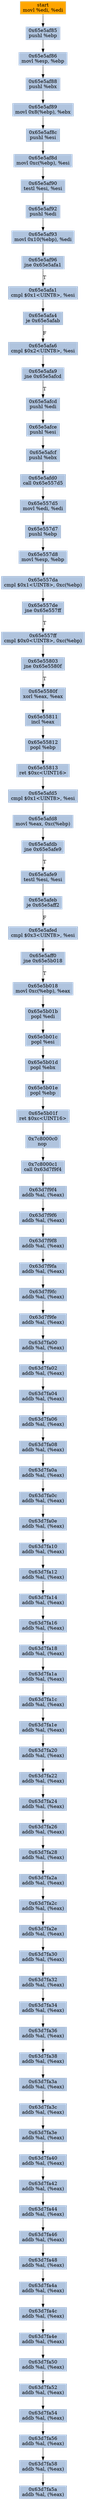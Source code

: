 digraph G {
node[shape=rectangle,style=filled,fillcolor=lightsteelblue,color=lightsteelblue]
bgcolor="transparent"
a0x65e5af83movl_edi_edi[label="start\nmovl %edi, %edi",color="lightgrey",fillcolor="orange"];
a0x65e5af85pushl_ebp[label="0x65e5af85\npushl %ebp"];
a0x65e5af86movl_esp_ebp[label="0x65e5af86\nmovl %esp, %ebp"];
a0x65e5af88pushl_ebx[label="0x65e5af88\npushl %ebx"];
a0x65e5af89movl_0x8ebp__ebx[label="0x65e5af89\nmovl 0x8(%ebp), %ebx"];
a0x65e5af8cpushl_esi[label="0x65e5af8c\npushl %esi"];
a0x65e5af8dmovl_0xcebp__esi[label="0x65e5af8d\nmovl 0xc(%ebp), %esi"];
a0x65e5af90testl_esi_esi[label="0x65e5af90\ntestl %esi, %esi"];
a0x65e5af92pushl_edi[label="0x65e5af92\npushl %edi"];
a0x65e5af93movl_0x10ebp__edi[label="0x65e5af93\nmovl 0x10(%ebp), %edi"];
a0x65e5af96jne_0x65e5afa1[label="0x65e5af96\njne 0x65e5afa1"];
a0x65e5afa1cmpl_0x1UINT8_esi[label="0x65e5afa1\ncmpl $0x1<UINT8>, %esi"];
a0x65e5afa4je_0x65e5afab[label="0x65e5afa4\nje 0x65e5afab"];
a0x65e5afa6cmpl_0x2UINT8_esi[label="0x65e5afa6\ncmpl $0x2<UINT8>, %esi"];
a0x65e5afa9jne_0x65e5afcd[label="0x65e5afa9\njne 0x65e5afcd"];
a0x65e5afcdpushl_edi[label="0x65e5afcd\npushl %edi"];
a0x65e5afcepushl_esi[label="0x65e5afce\npushl %esi"];
a0x65e5afcfpushl_ebx[label="0x65e5afcf\npushl %ebx"];
a0x65e5afd0call_0x65e557d5[label="0x65e5afd0\ncall 0x65e557d5"];
a0x65e557d5movl_edi_edi[label="0x65e557d5\nmovl %edi, %edi"];
a0x65e557d7pushl_ebp[label="0x65e557d7\npushl %ebp"];
a0x65e557d8movl_esp_ebp[label="0x65e557d8\nmovl %esp, %ebp"];
a0x65e557dacmpl_0x1UINT8_0xcebp_[label="0x65e557da\ncmpl $0x1<UINT8>, 0xc(%ebp)"];
a0x65e557dejne_0x65e557ff[label="0x65e557de\njne 0x65e557ff"];
a0x65e557ffcmpl_0x0UINT8_0xcebp_[label="0x65e557ff\ncmpl $0x0<UINT8>, 0xc(%ebp)"];
a0x65e55803jne_0x65e5580f[label="0x65e55803\njne 0x65e5580f"];
a0x65e5580fxorl_eax_eax[label="0x65e5580f\nxorl %eax, %eax"];
a0x65e55811incl_eax[label="0x65e55811\nincl %eax"];
a0x65e55812popl_ebp[label="0x65e55812\npopl %ebp"];
a0x65e55813ret_0xcUINT16[label="0x65e55813\nret $0xc<UINT16>"];
a0x65e5afd5cmpl_0x1UINT8_esi[label="0x65e5afd5\ncmpl $0x1<UINT8>, %esi"];
a0x65e5afd8movl_eax_0xcebp_[label="0x65e5afd8\nmovl %eax, 0xc(%ebp)"];
a0x65e5afdbjne_0x65e5afe9[label="0x65e5afdb\njne 0x65e5afe9"];
a0x65e5afe9testl_esi_esi[label="0x65e5afe9\ntestl %esi, %esi"];
a0x65e5afebje_0x65e5aff2[label="0x65e5afeb\nje 0x65e5aff2"];
a0x65e5afedcmpl_0x3UINT8_esi[label="0x65e5afed\ncmpl $0x3<UINT8>, %esi"];
a0x65e5aff0jne_0x65e5b018[label="0x65e5aff0\njne 0x65e5b018"];
a0x65e5b018movl_0xcebp__eax[label="0x65e5b018\nmovl 0xc(%ebp), %eax"];
a0x65e5b01bpopl_edi[label="0x65e5b01b\npopl %edi"];
a0x65e5b01cpopl_esi[label="0x65e5b01c\npopl %esi"];
a0x65e5b01dpopl_ebx[label="0x65e5b01d\npopl %ebx"];
a0x65e5b01epopl_ebp[label="0x65e5b01e\npopl %ebp"];
a0x65e5b01fret_0xcUINT16[label="0x65e5b01f\nret $0xc<UINT16>"];
a0x7c8000c0nop_[label="0x7c8000c0\nnop "];
a0x7c8000c1call_0x63d7f9f4[label="0x7c8000c1\ncall 0x63d7f9f4"];
a0x63d7f9f4addb_al_eax_[label="0x63d7f9f4\naddb %al, (%eax)"];
a0x63d7f9f6addb_al_eax_[label="0x63d7f9f6\naddb %al, (%eax)"];
a0x63d7f9f8addb_al_eax_[label="0x63d7f9f8\naddb %al, (%eax)"];
a0x63d7f9faaddb_al_eax_[label="0x63d7f9fa\naddb %al, (%eax)"];
a0x63d7f9fcaddb_al_eax_[label="0x63d7f9fc\naddb %al, (%eax)"];
a0x63d7f9feaddb_al_eax_[label="0x63d7f9fe\naddb %al, (%eax)"];
a0x63d7fa00addb_al_eax_[label="0x63d7fa00\naddb %al, (%eax)"];
a0x63d7fa02addb_al_eax_[label="0x63d7fa02\naddb %al, (%eax)"];
a0x63d7fa04addb_al_eax_[label="0x63d7fa04\naddb %al, (%eax)"];
a0x63d7fa06addb_al_eax_[label="0x63d7fa06\naddb %al, (%eax)"];
a0x63d7fa08addb_al_eax_[label="0x63d7fa08\naddb %al, (%eax)"];
a0x63d7fa0aaddb_al_eax_[label="0x63d7fa0a\naddb %al, (%eax)"];
a0x63d7fa0caddb_al_eax_[label="0x63d7fa0c\naddb %al, (%eax)"];
a0x63d7fa0eaddb_al_eax_[label="0x63d7fa0e\naddb %al, (%eax)"];
a0x63d7fa10addb_al_eax_[label="0x63d7fa10\naddb %al, (%eax)"];
a0x63d7fa12addb_al_eax_[label="0x63d7fa12\naddb %al, (%eax)"];
a0x63d7fa14addb_al_eax_[label="0x63d7fa14\naddb %al, (%eax)"];
a0x63d7fa16addb_al_eax_[label="0x63d7fa16\naddb %al, (%eax)"];
a0x63d7fa18addb_al_eax_[label="0x63d7fa18\naddb %al, (%eax)"];
a0x63d7fa1aaddb_al_eax_[label="0x63d7fa1a\naddb %al, (%eax)"];
a0x63d7fa1caddb_al_eax_[label="0x63d7fa1c\naddb %al, (%eax)"];
a0x63d7fa1eaddb_al_eax_[label="0x63d7fa1e\naddb %al, (%eax)"];
a0x63d7fa20addb_al_eax_[label="0x63d7fa20\naddb %al, (%eax)"];
a0x63d7fa22addb_al_eax_[label="0x63d7fa22\naddb %al, (%eax)"];
a0x63d7fa24addb_al_eax_[label="0x63d7fa24\naddb %al, (%eax)"];
a0x63d7fa26addb_al_eax_[label="0x63d7fa26\naddb %al, (%eax)"];
a0x63d7fa28addb_al_eax_[label="0x63d7fa28\naddb %al, (%eax)"];
a0x63d7fa2aaddb_al_eax_[label="0x63d7fa2a\naddb %al, (%eax)"];
a0x63d7fa2caddb_al_eax_[label="0x63d7fa2c\naddb %al, (%eax)"];
a0x63d7fa2eaddb_al_eax_[label="0x63d7fa2e\naddb %al, (%eax)"];
a0x63d7fa30addb_al_eax_[label="0x63d7fa30\naddb %al, (%eax)"];
a0x63d7fa32addb_al_eax_[label="0x63d7fa32\naddb %al, (%eax)"];
a0x63d7fa34addb_al_eax_[label="0x63d7fa34\naddb %al, (%eax)"];
a0x63d7fa36addb_al_eax_[label="0x63d7fa36\naddb %al, (%eax)"];
a0x63d7fa38addb_al_eax_[label="0x63d7fa38\naddb %al, (%eax)"];
a0x63d7fa3aaddb_al_eax_[label="0x63d7fa3a\naddb %al, (%eax)"];
a0x63d7fa3caddb_al_eax_[label="0x63d7fa3c\naddb %al, (%eax)"];
a0x63d7fa3eaddb_al_eax_[label="0x63d7fa3e\naddb %al, (%eax)"];
a0x63d7fa40addb_al_eax_[label="0x63d7fa40\naddb %al, (%eax)"];
a0x63d7fa42addb_al_eax_[label="0x63d7fa42\naddb %al, (%eax)"];
a0x63d7fa44addb_al_eax_[label="0x63d7fa44\naddb %al, (%eax)"];
a0x63d7fa46addb_al_eax_[label="0x63d7fa46\naddb %al, (%eax)"];
a0x63d7fa48addb_al_eax_[label="0x63d7fa48\naddb %al, (%eax)"];
a0x63d7fa4aaddb_al_eax_[label="0x63d7fa4a\naddb %al, (%eax)"];
a0x63d7fa4caddb_al_eax_[label="0x63d7fa4c\naddb %al, (%eax)"];
a0x63d7fa4eaddb_al_eax_[label="0x63d7fa4e\naddb %al, (%eax)"];
a0x63d7fa50addb_al_eax_[label="0x63d7fa50\naddb %al, (%eax)"];
a0x63d7fa52addb_al_eax_[label="0x63d7fa52\naddb %al, (%eax)"];
a0x63d7fa54addb_al_eax_[label="0x63d7fa54\naddb %al, (%eax)"];
a0x63d7fa56addb_al_eax_[label="0x63d7fa56\naddb %al, (%eax)"];
a0x63d7fa58addb_al_eax_[label="0x63d7fa58\naddb %al, (%eax)"];
a0x63d7fa5aaddb_al_eax_[label="0x63d7fa5a\naddb %al, (%eax)"];
a0x65e5af83movl_edi_edi -> a0x65e5af85pushl_ebp [color="#000000"];
a0x65e5af85pushl_ebp -> a0x65e5af86movl_esp_ebp [color="#000000"];
a0x65e5af86movl_esp_ebp -> a0x65e5af88pushl_ebx [color="#000000"];
a0x65e5af88pushl_ebx -> a0x65e5af89movl_0x8ebp__ebx [color="#000000"];
a0x65e5af89movl_0x8ebp__ebx -> a0x65e5af8cpushl_esi [color="#000000"];
a0x65e5af8cpushl_esi -> a0x65e5af8dmovl_0xcebp__esi [color="#000000"];
a0x65e5af8dmovl_0xcebp__esi -> a0x65e5af90testl_esi_esi [color="#000000"];
a0x65e5af90testl_esi_esi -> a0x65e5af92pushl_edi [color="#000000"];
a0x65e5af92pushl_edi -> a0x65e5af93movl_0x10ebp__edi [color="#000000"];
a0x65e5af93movl_0x10ebp__edi -> a0x65e5af96jne_0x65e5afa1 [color="#000000"];
a0x65e5af96jne_0x65e5afa1 -> a0x65e5afa1cmpl_0x1UINT8_esi [color="#000000",label="T"];
a0x65e5afa1cmpl_0x1UINT8_esi -> a0x65e5afa4je_0x65e5afab [color="#000000"];
a0x65e5afa4je_0x65e5afab -> a0x65e5afa6cmpl_0x2UINT8_esi [color="#000000",label="F"];
a0x65e5afa6cmpl_0x2UINT8_esi -> a0x65e5afa9jne_0x65e5afcd [color="#000000"];
a0x65e5afa9jne_0x65e5afcd -> a0x65e5afcdpushl_edi [color="#000000",label="T"];
a0x65e5afcdpushl_edi -> a0x65e5afcepushl_esi [color="#000000"];
a0x65e5afcepushl_esi -> a0x65e5afcfpushl_ebx [color="#000000"];
a0x65e5afcfpushl_ebx -> a0x65e5afd0call_0x65e557d5 [color="#000000"];
a0x65e5afd0call_0x65e557d5 -> a0x65e557d5movl_edi_edi [color="#000000"];
a0x65e557d5movl_edi_edi -> a0x65e557d7pushl_ebp [color="#000000"];
a0x65e557d7pushl_ebp -> a0x65e557d8movl_esp_ebp [color="#000000"];
a0x65e557d8movl_esp_ebp -> a0x65e557dacmpl_0x1UINT8_0xcebp_ [color="#000000"];
a0x65e557dacmpl_0x1UINT8_0xcebp_ -> a0x65e557dejne_0x65e557ff [color="#000000"];
a0x65e557dejne_0x65e557ff -> a0x65e557ffcmpl_0x0UINT8_0xcebp_ [color="#000000",label="T"];
a0x65e557ffcmpl_0x0UINT8_0xcebp_ -> a0x65e55803jne_0x65e5580f [color="#000000"];
a0x65e55803jne_0x65e5580f -> a0x65e5580fxorl_eax_eax [color="#000000",label="T"];
a0x65e5580fxorl_eax_eax -> a0x65e55811incl_eax [color="#000000"];
a0x65e55811incl_eax -> a0x65e55812popl_ebp [color="#000000"];
a0x65e55812popl_ebp -> a0x65e55813ret_0xcUINT16 [color="#000000"];
a0x65e55813ret_0xcUINT16 -> a0x65e5afd5cmpl_0x1UINT8_esi [color="#000000"];
a0x65e5afd5cmpl_0x1UINT8_esi -> a0x65e5afd8movl_eax_0xcebp_ [color="#000000"];
a0x65e5afd8movl_eax_0xcebp_ -> a0x65e5afdbjne_0x65e5afe9 [color="#000000"];
a0x65e5afdbjne_0x65e5afe9 -> a0x65e5afe9testl_esi_esi [color="#000000",label="T"];
a0x65e5afe9testl_esi_esi -> a0x65e5afebje_0x65e5aff2 [color="#000000"];
a0x65e5afebje_0x65e5aff2 -> a0x65e5afedcmpl_0x3UINT8_esi [color="#000000",label="F"];
a0x65e5afedcmpl_0x3UINT8_esi -> a0x65e5aff0jne_0x65e5b018 [color="#000000"];
a0x65e5aff0jne_0x65e5b018 -> a0x65e5b018movl_0xcebp__eax [color="#000000",label="T"];
a0x65e5b018movl_0xcebp__eax -> a0x65e5b01bpopl_edi [color="#000000"];
a0x65e5b01bpopl_edi -> a0x65e5b01cpopl_esi [color="#000000"];
a0x65e5b01cpopl_esi -> a0x65e5b01dpopl_ebx [color="#000000"];
a0x65e5b01dpopl_ebx -> a0x65e5b01epopl_ebp [color="#000000"];
a0x65e5b01epopl_ebp -> a0x65e5b01fret_0xcUINT16 [color="#000000"];
a0x65e5b01fret_0xcUINT16 -> a0x7c8000c0nop_ [color="#000000"];
a0x7c8000c0nop_ -> a0x7c8000c1call_0x63d7f9f4 [color="#000000"];
a0x7c8000c1call_0x63d7f9f4 -> a0x63d7f9f4addb_al_eax_ [color="#000000"];
a0x63d7f9f4addb_al_eax_ -> a0x63d7f9f6addb_al_eax_ [color="#000000"];
a0x63d7f9f6addb_al_eax_ -> a0x63d7f9f8addb_al_eax_ [color="#000000"];
a0x63d7f9f8addb_al_eax_ -> a0x63d7f9faaddb_al_eax_ [color="#000000"];
a0x63d7f9faaddb_al_eax_ -> a0x63d7f9fcaddb_al_eax_ [color="#000000"];
a0x63d7f9fcaddb_al_eax_ -> a0x63d7f9feaddb_al_eax_ [color="#000000"];
a0x63d7f9feaddb_al_eax_ -> a0x63d7fa00addb_al_eax_ [color="#000000"];
a0x63d7fa00addb_al_eax_ -> a0x63d7fa02addb_al_eax_ [color="#000000"];
a0x63d7fa02addb_al_eax_ -> a0x63d7fa04addb_al_eax_ [color="#000000"];
a0x63d7fa04addb_al_eax_ -> a0x63d7fa06addb_al_eax_ [color="#000000"];
a0x63d7fa06addb_al_eax_ -> a0x63d7fa08addb_al_eax_ [color="#000000"];
a0x63d7fa08addb_al_eax_ -> a0x63d7fa0aaddb_al_eax_ [color="#000000"];
a0x63d7fa0aaddb_al_eax_ -> a0x63d7fa0caddb_al_eax_ [color="#000000"];
a0x63d7fa0caddb_al_eax_ -> a0x63d7fa0eaddb_al_eax_ [color="#000000"];
a0x63d7fa0eaddb_al_eax_ -> a0x63d7fa10addb_al_eax_ [color="#000000"];
a0x63d7fa10addb_al_eax_ -> a0x63d7fa12addb_al_eax_ [color="#000000"];
a0x63d7fa12addb_al_eax_ -> a0x63d7fa14addb_al_eax_ [color="#000000"];
a0x63d7fa14addb_al_eax_ -> a0x63d7fa16addb_al_eax_ [color="#000000"];
a0x63d7fa16addb_al_eax_ -> a0x63d7fa18addb_al_eax_ [color="#000000"];
a0x63d7fa18addb_al_eax_ -> a0x63d7fa1aaddb_al_eax_ [color="#000000"];
a0x63d7fa1aaddb_al_eax_ -> a0x63d7fa1caddb_al_eax_ [color="#000000"];
a0x63d7fa1caddb_al_eax_ -> a0x63d7fa1eaddb_al_eax_ [color="#000000"];
a0x63d7fa1eaddb_al_eax_ -> a0x63d7fa20addb_al_eax_ [color="#000000"];
a0x63d7fa20addb_al_eax_ -> a0x63d7fa22addb_al_eax_ [color="#000000"];
a0x63d7fa22addb_al_eax_ -> a0x63d7fa24addb_al_eax_ [color="#000000"];
a0x63d7fa24addb_al_eax_ -> a0x63d7fa26addb_al_eax_ [color="#000000"];
a0x63d7fa26addb_al_eax_ -> a0x63d7fa28addb_al_eax_ [color="#000000"];
a0x63d7fa28addb_al_eax_ -> a0x63d7fa2aaddb_al_eax_ [color="#000000"];
a0x63d7fa2aaddb_al_eax_ -> a0x63d7fa2caddb_al_eax_ [color="#000000"];
a0x63d7fa2caddb_al_eax_ -> a0x63d7fa2eaddb_al_eax_ [color="#000000"];
a0x63d7fa2eaddb_al_eax_ -> a0x63d7fa30addb_al_eax_ [color="#000000"];
a0x63d7fa30addb_al_eax_ -> a0x63d7fa32addb_al_eax_ [color="#000000"];
a0x63d7fa32addb_al_eax_ -> a0x63d7fa34addb_al_eax_ [color="#000000"];
a0x63d7fa34addb_al_eax_ -> a0x63d7fa36addb_al_eax_ [color="#000000"];
a0x63d7fa36addb_al_eax_ -> a0x63d7fa38addb_al_eax_ [color="#000000"];
a0x63d7fa38addb_al_eax_ -> a0x63d7fa3aaddb_al_eax_ [color="#000000"];
a0x63d7fa3aaddb_al_eax_ -> a0x63d7fa3caddb_al_eax_ [color="#000000"];
a0x63d7fa3caddb_al_eax_ -> a0x63d7fa3eaddb_al_eax_ [color="#000000"];
a0x63d7fa3eaddb_al_eax_ -> a0x63d7fa40addb_al_eax_ [color="#000000"];
a0x63d7fa40addb_al_eax_ -> a0x63d7fa42addb_al_eax_ [color="#000000"];
a0x63d7fa42addb_al_eax_ -> a0x63d7fa44addb_al_eax_ [color="#000000"];
a0x63d7fa44addb_al_eax_ -> a0x63d7fa46addb_al_eax_ [color="#000000"];
a0x63d7fa46addb_al_eax_ -> a0x63d7fa48addb_al_eax_ [color="#000000"];
a0x63d7fa48addb_al_eax_ -> a0x63d7fa4aaddb_al_eax_ [color="#000000"];
a0x63d7fa4aaddb_al_eax_ -> a0x63d7fa4caddb_al_eax_ [color="#000000"];
a0x63d7fa4caddb_al_eax_ -> a0x63d7fa4eaddb_al_eax_ [color="#000000"];
a0x63d7fa4eaddb_al_eax_ -> a0x63d7fa50addb_al_eax_ [color="#000000"];
a0x63d7fa50addb_al_eax_ -> a0x63d7fa52addb_al_eax_ [color="#000000"];
a0x63d7fa52addb_al_eax_ -> a0x63d7fa54addb_al_eax_ [color="#000000"];
a0x63d7fa54addb_al_eax_ -> a0x63d7fa56addb_al_eax_ [color="#000000"];
a0x63d7fa56addb_al_eax_ -> a0x63d7fa58addb_al_eax_ [color="#000000"];
a0x63d7fa58addb_al_eax_ -> a0x63d7fa5aaddb_al_eax_ [color="#000000"];
}
